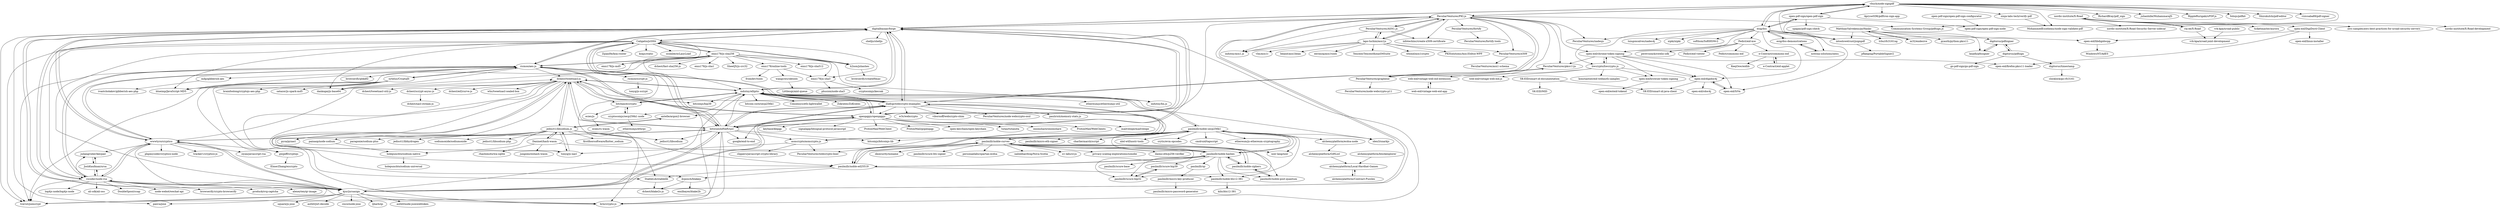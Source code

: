 digraph G {
"vbuch/node-signpdf" -> "vizicsaba89/pdf-signer"
"vbuch/node-signpdf" -> "Communication-Systems-Group/pdfsign.js"
"vbuch/node-signpdf" -> "ApryseSDK/pdftron-sign-app" ["e"=1]
"vbuch/node-signpdf" -> "ninja-labs-tech/verify-pdf"
"vbuch/node-signpdf" -> "PeculiarVentures/PKI.js"
"vbuch/node-signpdf" -> "open-pdf-sign/open-pdf-sign"
"vbuch/node-signpdf" -> "RichardBray/pdf_sign"
"vbuch/node-signpdf" -> "esig/dss"
"vbuch/node-signpdf" -> "intoolswetrust/jsignpdf"
"vbuch/node-signpdf" -> "julianhille/MuhammaraJS" ["e"=1]
"vbuch/node-signpdf" -> "RippleRurigaki/sPDF.js"
"vbuch/node-signpdf" -> "foliojs/pdfkit" ["e"=1]
"vbuch/node-signpdf" -> "digitalbazaar/forge"
"vbuch/node-signpdf" -> "ShizukuIchi/pdf-editor" ["e"=1]
"vbuch/node-signpdf" -> "MohammedEssehemy/node-sign-validate-pdf"
"emn178/js-sha256" -> "emn178/js-sha512"
"emn178/js-sha256" -> "emn178/js-md5" ["e"=1]
"emn178/js-sha256" -> "dchest/fast-sha256-js"
"emn178/js-sha256" -> "Caligatio/jsSHA"
"emn178/js-sha256" -> "emn178/js-sha1"
"emn178/js-sha256" -> "emn178/js-sha3"
"emn178/js-sha256" -> "ricmoo/aes-js"
"emn178/js-sha256" -> "h2non/jshashes"
"emn178/js-sha256" -> "indutny/bn.js" ["e"=1]
"emn178/js-sha256" -> "SheetJS/js-crc32" ["e"=1]
"emn178/js-sha256" -> "dankogai/js-base64" ["e"=1]
"emn178/js-sha256" -> "blueimp/JavaScript-MD5" ["e"=1]
"emn178/js-sha256" -> "indutny/elliptic"
"emn178/js-sha256" -> "emn178/online-tools"
"paulmillr/noble-secp256k1" -> "ethereum/js-ethereum-cryptography" ["e"=1]
"paulmillr/noble-secp256k1" -> "paulmillr/noble-curves"
"paulmillr/noble-secp256k1" -> "paulmillr/noble-hashes"
"paulmillr/noble-secp256k1" -> "paulmillr/noble-ed25519"
"paulmillr/noble-secp256k1" -> "paulmillr/noble-bls12-381"
"paulmillr/noble-secp256k1" -> "paulmillr/micro-eth-signer" ["e"=1]
"paulmillr/noble-secp256k1" -> "charliermarsh/script"
"paulmillr/noble-secp256k1" -> "alchemyplatform/ecdsa-node"
"paulmillr/noble-secp256k1" -> "paulmillr/scure-bip32"
"paulmillr/noble-secp256k1" -> "nbd-wtf/nostr-tools" ["e"=1]
"paulmillr/noble-secp256k1" -> "crytic/evm-opcodes" ["e"=1]
"paulmillr/noble-secp256k1" -> "indutny/elliptic"
"paulmillr/noble-secp256k1" -> "cmdruid/tapscript" ["e"=1]
"paulmillr/noble-secp256k1" -> "iden3/snarkjs" ["e"=1]
"paulmillr/noble-secp256k1" -> "noir-lang/noir" ["e"=1]
"indutny/elliptic" -> "bitchan/eccrypto"
"indutny/elliptic" -> "indutny/bn.js" ["e"=1]
"indutny/elliptic" -> "cryptocoinjs/secp256k1-node"
"indutny/elliptic" -> "dchest/tweetnacl-js"
"indutny/elliptic" -> "bitcoinjs/bip39" ["e"=1]
"indutny/elliptic" -> "paulmillr/noble-secp256k1"
"indutny/elliptic" -> "ethereumjs/ethereumjs-util" ["e"=1]
"indutny/elliptic" -> "diafygi/webcrypto-examples"
"indutny/elliptic" -> "openpgpjs/openpgpjs"
"indutny/elliptic" -> "bitcoin-core/secp256k1" ["e"=1]
"indutny/elliptic" -> "bitcoinjs/bitcoinjs-lib" ["e"=1]
"indutny/elliptic" -> "Consensys/eth-lightwallet" ["e"=1]
"indutny/elliptic" -> "digitalbazaar/forge"
"indutny/elliptic" -> "Zokrates/ZoKrates" ["e"=1]
"indutny/elliptic" -> "iden3/snarkjs" ["e"=1]
"dchest/tweetnacl-js" -> "tonyg/js-nacl"
"dchest/tweetnacl-js" -> "jedisct1/libsodium.js"
"dchest/tweetnacl-js" -> "dchest/tweetnacl-util-js"
"dchest/tweetnacl-js" -> "indutny/elliptic"
"dchest/tweetnacl-js" -> "dchest/scrypt-async-js"
"dchest/tweetnacl-js" -> "StableLib/stablelib"
"dchest/tweetnacl-js" -> "dcposch/blakejs"
"dchest/tweetnacl-js" -> "dchest/ed2curve-js"
"dchest/tweetnacl-js" -> "paulmillr/noble-ed25519"
"dchest/tweetnacl-js" -> "bitcoinjs/bip39" ["e"=1]
"dchest/tweetnacl-js" -> "openpgpjs/openpgpjs"
"dchest/tweetnacl-js" -> "bitwiseshiftleft/sjcl"
"dchest/tweetnacl-js" -> "pyca/pynacl" ["e"=1]
"dchest/tweetnacl-js" -> "bitchan/eccrypto"
"dchest/tweetnacl-js" -> "whs/tweetnacl-sealed-box"
"m32/endesive" -> "MatthiasValvekens/pyHanko"
"PeculiarVentures/PKI.js" -> "PeculiarVentures/ASN1.js"
"PeculiarVentures/PKI.js" -> "digitalbazaar/forge"
"PeculiarVentures/PKI.js" -> "PeculiarVentures/graphene"
"PeculiarVentures/PKI.js" -> "diafygi/webcrypto-examples"
"PeculiarVentures/PKI.js" -> "PeculiarVentures/fortify"
"PeculiarVentures/PKI.js" -> "kjur/jsrsasign"
"PeculiarVentures/PKI.js" -> "PeculiarVentures/xadesjs" ["e"=1]
"PeculiarVentures/PKI.js" -> "infotechinc/create-x509-certificate"
"PeculiarVentures/PKI.js" -> "lapo-luchini/asn1js"
"PeculiarVentures/PKI.js" -> "vbuch/node-signpdf"
"PeculiarVentures/PKI.js" -> "open-eid/chrome-token-signing"
"PeculiarVentures/PKI.js" -> "indutny/asn1.js"
"PeculiarVentures/PKI.js" -> "PeculiarVentures/x509"
"PeculiarVentures/PKI.js" -> "PeculiarVentures/pkcs11js"
"PeculiarVentures/PKI.js" -> "Communication-Systems-Group/pdfsign.js"
"sytelus/CryptoJS" -> "brix/crypto-js" ["e"=1]
"sytelus/CryptoJS" -> "gwjjeff/cryptojs"
"sytelus/CryptoJS" -> "ricmoo/aes-js"
"sytelus/CryptoJS" -> "brainfoolong/cryptojs-aes-php"
"sytelus/CryptoJS" -> "travist/jsencrypt" ["e"=1]
"sytelus/CryptoJS" -> "satazor/js-spark-md5" ["e"=1]
"sytelus/CryptoJS" -> "blueimp/JavaScript-MD5" ["e"=1]
"sytelus/CryptoJS" -> "dankogai/js-base64" ["e"=1]
"asmcrypto/asmcrypto.js" -> "PeculiarVentures/webcrypto-liner"
"asmcrypto/asmcrypto.js" -> "diafygi/webcrypto-examples"
"asmcrypto/asmcrypto.js" -> "tonyg/js-nacl"
"asmcrypto/asmcrypto.js" -> "clipperz/javascript-crypto-library" ["e"=1]
"open-eid/DigiDoc4-Client" -> "open-eid/linux-installer"
"open-eid/DigiDoc4-Client" -> "open-eid/libdigidocpp"
"open-eid/DigiDoc4-Client" -> "open-eid/firefox-pkcs11-loader"
"PeculiarVentures/ASN1.js" -> "PeculiarVentures/PKI.js"
"PeculiarVentures/ASN1.js" -> "infotechinc/create-x509-certificate"
"PeculiarVentures/ASN1.js" -> "indutny/asn1.js"
"PeculiarVentures/ASN1.js" -> "lapo-luchini/asn1js"
"rzcoder/node-rsa" -> "JoshKaufman/ursa"
"rzcoder/node-rsa" -> "travist/jsencrypt" ["e"=1]
"rzcoder/node-rsa" -> "wwwtyro/cryptico"
"rzcoder/node-rsa" -> "ricmoo/aes-js"
"rzcoder/node-rsa" -> "digitalbazaar/forge"
"rzcoder/node-rsa" -> "kjur/jsrsasign"
"rzcoder/node-rsa" -> "produck/svg-captcha" ["e"=1]
"rzcoder/node-rsa" -> "alexeyten/qr-image" ["e"=1]
"rzcoder/node-rsa" -> "log4js-node/log4js-node" ["e"=1]
"rzcoder/node-rsa" -> "brix/crypto-js" ["e"=1]
"rzcoder/node-rsa" -> "juliangruber/keypair"
"rzcoder/node-rsa" -> "ali-sdk/ali-oss" ["e"=1]
"rzcoder/node-rsa" -> "DoubleSpout/ccap" ["e"=1]
"rzcoder/node-rsa" -> "node-webot/wechat-api" ["e"=1]
"rzcoder/node-rsa" -> "browserify/crypto-browserify" ["e"=1]
"paulmillr/noble-ed25519" -> "paulmillr/noble-secp256k1"
"paulmillr/noble-ed25519" -> "paulmillr/noble-hashes"
"paulmillr/noble-ed25519" -> "paulmillr/noble-curves"
"paulmillr/noble-ed25519" -> "paulmillr/noble-bls12-381"
"paulmillr/noble-ed25519" -> "StableLib/stablelib"
"paulmillr/noble-ed25519" -> "dcposch/blakejs"
"paixaop/node-sodium" -> "holepunchto/sodium-native"
"juliangruber/keypair" -> "JoshKaufman/ursa"
"nordic-institute/X-Road" -> "ria-ee/X-Road"
"nordic-institute/X-Road" -> "aws-samples/aws-best-practices-for-xroad-security-servers"
"nordic-institute/X-Road" -> "nordic-institute/X-Road-development"
"nordic-institute/X-Road" -> "nordic-institute/X-Road-Security-Server-sidecar"
"nordic-institute/X-Road" -> "open-eid/DigiDoc4-Client"
"nordic-institute/X-Road" -> "ticketmaster/aurora" ["e"=1]
"ecies/js" -> "ecies/rs-wasm"
"dchest/scrypt-async-js" -> "dchest/nacl-stream-js"
"openpgpjs/openpgpjs" -> "ProtonMail/WebClients" ["e"=1]
"openpgpjs/openpgpjs" -> "mailvelope/mailvelope" ["e"=1]
"openpgpjs/openpgpjs" -> "bitwiseshiftleft/sjcl"
"openpgpjs/openpgpjs" -> "google/end-to-end" ["e"=1]
"openpgpjs/openpgpjs" -> "keybase/kbpgp" ["e"=1]
"openpgpjs/openpgpjs" -> "digitalbazaar/forge"
"openpgpjs/openpgpjs" -> "signalapp/libsignal-protocol-javascript" ["e"=1]
"openpgpjs/openpgpjs" -> "indutny/elliptic"
"openpgpjs/openpgpjs" -> "ProtonMail/WebClient" ["e"=1]
"openpgpjs/openpgpjs" -> "ProtonMail/gopenpgp" ["e"=1]
"openpgpjs/openpgpjs" -> "dchest/tweetnacl-js"
"openpgpjs/openpgpjs" -> "open-keychain/open-keychain" ["e"=1]
"openpgpjs/openpgpjs" -> "PeculiarVentures/PKI.js"
"openpgpjs/openpgpjs" -> "tutao/tutanota" ["e"=1]
"openpgpjs/openpgpjs" -> "onionshare/onionshare" ["e"=1]
"Daninet/hash-wasm" -> "paulmillr/noble-hashes"
"Daninet/hash-wasm" -> "jedisct1/libsodium.js"
"Daninet/hash-wasm" -> "jungomi/xxhash-wasm"
"Daninet/hash-wasm" -> "rhashimoto/wa-sqlite" ["e"=1]
"MatthiasValvekens/pyHanko" -> "m32/endesive"
"MatthiasValvekens/pyHanko" -> "pyauth/python-pkcs11" ["e"=1]
"MatthiasValvekens/pyHanko" -> "intoolswetrust/jsignpdf"
"MatthiasValvekens/pyHanko" -> "digitorus/pdfsigner"
"MatthiasValvekens/pyHanko" -> "knadh/pfxsigner"
"MatthiasValvekens/pyHanko" -> "trbs/rfc3161ng"
"Fedict/eid-mw" -> "e-Contract/commons-eid"
"Fedict/eid-mw" -> "Fedict/eid-viewer"
"Fedict/eid-mw" -> "Fedict/commons-eid"
"Fedict/eid-mw" -> "perevoznyk/swelio-sdk"
"Fedict/eid-mw" -> "open-eid/chrome-token-signing"
"emn178/online-tools" -> "emn178/js-sha3"
"emn178/online-tools" -> "fromdev/tools"
"emn178/online-tools" -> "wangyiwy/oktools"
"open-eid/chrome-token-signing" -> "hwcrypto/hwcrypto.js"
"open-eid/chrome-token-signing" -> "open-eid/browser-token-signing"
"open-eid/chrome-token-signing" -> "open-eid/digidoc4j"
"open-eid/chrome-token-signing" -> "open-eid/SiVa"
"open-eid/chrome-token-signing" -> "PeculiarVentures/pkcs11js"
"open-eid/chrome-token-signing" -> "open-eid/firefox-pkcs11-loader"
"open-eid/digidoc4j" -> "open-eid/SiVa"
"open-eid/digidoc4j" -> "open-eid/cdoc4j"
"open-eid/digidoc4j" -> "SK-EID/smart-id-java-client"
"paulmillr/noble-bls12-381" -> "kilic/bls12-381" ["e"=1]
"jedisct1/libsodium.js" -> "tonyg/js-nacl"
"jedisct1/libsodium.js" -> "dchest/tweetnacl-js"
"jedisct1/libsodium.js" -> "antelle/argon2-browser"
"jedisct1/libsodium.js" -> "firstfloorsoftware/flutter_sodium"
"jedisct1/libsodium.js" -> "paixaop/node-sodium"
"jedisct1/libsodium.js" -> "jedisct1/libsodium" ["e"=1]
"jedisct1/libsodium.js" -> "paragonie/sodium-plus"
"jedisct1/libsodium.js" -> "StableLib/stablelib"
"jedisct1/libsodium.js" -> "holepunchto/sodium-native"
"jedisct1/libsodium.js" -> "jedisct1/libhydrogen" ["e"=1]
"jedisct1/libsodium.js" -> "pyca/pynacl" ["e"=1]
"jedisct1/libsodium.js" -> "sodiumoxide/sodiumoxide" ["e"=1]
"jedisct1/libsodium.js" -> "paulmillr/noble-ed25519"
"jedisct1/libsodium.js" -> "jedisct1/libsodium-php" ["e"=1]
"jedisct1/libsodium.js" -> "Daninet/hash-wasm"
"bitchan/eccrypto" -> "cryptocoinjs/secp256k1-node"
"bitchan/eccrypto" -> "indutny/elliptic"
"bitchan/eccrypto" -> "ecies/js"
"PeculiarVentures/x509" -> "PeculiarVentures/asn1-schema"
"open-eid/libdigidocpp" -> "WindowsNT/AdES"
"hwcrypto/hwcrypto.js" -> "open-eid/chrome-token-signing"
"hwcrypto/hwcrypto.js" -> "web-eid/vintage-web-eid-extension"
"hwcrypto/hwcrypto.js" -> "open-eid/digidoc4j"
"hwcrypto/hwcrypto.js" -> "web-eid/vintage-web-eid.js"
"hwcrypto/hwcrypto.js" -> "open-eid/browser-token-signing"
"hwcrypto/hwcrypto.js" -> "konstantint/eid-webauth-samples"
"wangyiwy/oktools" -> "Littlesqx/aint-queue" ["e"=1]
"cryptocoinjs/secp256k1-node" -> "bitchan/eccrypto"
"cryptocoinjs/secp256k1-node" -> "ethereumjs/ethrpc" ["e"=1]
"open-eid/browser-token-signing" -> "open-eid/esteid-tokend"
"knadh/pfxsigner" -> "digitorus/pdfsigner"
"ninja-labs-tech/verify-pdf" -> "MohammedEssehemy/node-sign-validate-pdf"
"open-pdf-sign/open-pdf-sign" -> "vbuch/node-signpdf"
"open-pdf-sign/open-pdf-sign" -> "intoolswetrust/jsignpdf"
"open-pdf-sign/open-pdf-sign" -> "open-pdf-sign/open-pdf-sign-node"
"open-pdf-sign/open-pdf-sign" -> "esig/dss"
"open-pdf-sign/open-pdf-sign" -> "spapas/pdf-sign-check"
"ricmoo/aes-js" -> "wwwtyro/cryptico"
"ricmoo/aes-js" -> "travist/jsencrypt" ["e"=1]
"ricmoo/aes-js" -> "rzcoder/node-rsa"
"ricmoo/aes-js" -> "brix/crypto-js" ["e"=1]
"ricmoo/aes-js" -> "ricmoo/scrypt-js"
"ricmoo/aes-js" -> "digitalbazaar/forge"
"ricmoo/aes-js" -> "bitwiseshiftleft/sjcl"
"ricmoo/aes-js" -> "sytelus/CryptoJS"
"ricmoo/aes-js" -> "blueimp/JavaScript-MD5" ["e"=1]
"ricmoo/aes-js" -> "dankogai/js-base64" ["e"=1]
"ricmoo/aes-js" -> "mdp/gibberish-aes"
"ricmoo/aes-js" -> "emn178/js-sha256"
"ricmoo/aes-js" -> "diafygi/webcrypto-examples"
"ricmoo/aes-js" -> "dchest/tweetnacl-js"
"ricmoo/aes-js" -> "browserify/pbkdf2"
"gwjjeff/cryptojs" -> "ElmerZhang/ezcrypto"
"diafygi/webcrypto-examples" -> "PeculiarVentures/PKI.js"
"diafygi/webcrypto-examples" -> "PeculiarVentures/webcrypto-liner"
"diafygi/webcrypto-examples" -> "digitalbazaar/forge"
"diafygi/webcrypto-examples" -> "indutny/elliptic"
"diafygi/webcrypto-examples" -> "w3c/webcrypto"
"diafygi/webcrypto-examples" -> "asmcrypto/asmcrypto.js"
"diafygi/webcrypto-examples" -> "vibornoff/webcrypto-shim"
"diafygi/webcrypto-examples" -> "bitwiseshiftleft/sjcl"
"diafygi/webcrypto-examples" -> "kjur/jsrsasign"
"diafygi/webcrypto-examples" -> "openpgpjs/openpgpjs"
"diafygi/webcrypto-examples" -> "PeculiarVentures/node-webcrypto-ossl"
"diafygi/webcrypto-examples" -> "antelle/argon2-browser"
"diafygi/webcrypto-examples" -> "ricmoo/aes-js"
"diafygi/webcrypto-examples" -> "paulirish/memory-stats.js" ["e"=1]
"diafygi/webcrypto-examples" -> "dchest/tweetnacl-js"
"esig/dss" -> "esig/dss-demonstrations"
"esig/dss" -> "nowina-solutions/nexu"
"esig/dss" -> "open-eid/digidoc4j"
"esig/dss" -> "luisgoncalves/xades4j"
"esig/dss" -> "open-eid/chrome-token-signing"
"esig/dss" -> "PeculiarVentures/xadesjs" ["e"=1]
"esig/dss" -> "vbuch/node-signpdf"
"esig/dss" -> "hwcrypto/hwcrypto.js"
"esig/dss" -> "xipki/xipki" ["e"=1]
"esig/dss" -> "intoolswetrust/jsignpdf"
"esig/dss" -> "open-eid/SiVa"
"esig/dss" -> "open-pdf-sign/open-pdf-sign"
"esig/dss" -> "softhsm/SoftHSMv2" ["e"=1]
"esig/dss" -> "open-eid/libdigidocpp"
"esig/dss" -> "Fedict/eid-mw"
"emn178/js-sha3" -> "phusion/node-sha3"
"emn178/js-sha3" -> "cryptocoinjs/keccak"
"h2non/jshashes" -> "browserify/createHmac"
"h2non/jshashes" -> "Caligatio/jsSHA"
"alchemyplatform/Contract-Puzzles" -> "alchemyplatform/Local-Hardhat-Games"
"JoshKaufman/ursa" -> "rzcoder/node-rsa"
"JoshKaufman/ursa" -> "juliangruber/keypair"
"e-Contract/commons-eid" -> "KeejOow/eidlib"
"e-Contract/commons-eid" -> "e-Contract/eid-applet"
"e-Contract/eid-applet" -> "e-Contract/commons-eid"
"kjur/jsrsasign" -> "digitalbazaar/forge"
"kjur/jsrsasign" -> "travist/jsencrypt" ["e"=1]
"kjur/jsrsasign" -> "PeculiarVentures/PKI.js"
"kjur/jsrsasign" -> "brix/crypto-js" ["e"=1]
"kjur/jsrsasign" -> "rzcoder/node-rsa"
"kjur/jsrsasign" -> "wwwtyro/cryptico"
"kjur/jsrsasign" -> "panva/jose" ["e"=1]
"kjur/jsrsasign" -> "bitwiseshiftleft/sjcl"
"kjur/jsrsasign" -> "auth0/node-jsonwebtoken" ["e"=1]
"kjur/jsrsasign" -> "indutny/elliptic"
"kjur/jsrsasign" -> "diafygi/webcrypto-examples"
"kjur/jsrsasign" -> "square/js-jose" ["e"=1]
"kjur/jsrsasign" -> "auth0/jwt-decode" ["e"=1]
"kjur/jsrsasign" -> "cisco/node-jose" ["e"=1]
"kjur/jsrsasign" -> "ljharb/qs" ["e"=1]
"dcposch/blakejs" -> "dchest/blake2s-js"
"dcposch/blakejs" -> "emilbayes/blake2b"
"nowina-solutions/nexu" -> "esig/dss-demonstrations"
"paulmillr/noble-hashes" -> "paulmillr/noble-curves"
"paulmillr/noble-hashes" -> "paulmillr/noble-ciphers"
"paulmillr/noble-hashes" -> "paulmillr/noble-secp256k1"
"paulmillr/noble-hashes" -> "paulmillr/scure-base"
"paulmillr/noble-hashes" -> "paulmillr/noble-post-quantum"
"paulmillr/noble-hashes" -> "paulmillr/noble-ed25519"
"paulmillr/noble-hashes" -> "paulmillr/scure-bip32"
"paulmillr/noble-hashes" -> "paulmillr/qr"
"paulmillr/noble-hashes" -> "paulmillr/scure-bip39"
"paulmillr/noble-hashes" -> "paulmillr/noble-bls12-381"
"intoolswetrust/jsignpdf" -> "pflaeging/PortableSigner2"
"mdp/gibberish-aes" -> "ivantcholakov/gibberish-aes-php"
"paulmillr/scure-bip39" -> "paulmillr/scure-bip32"
"PeculiarVentures/graphene" -> "PeculiarVentures/pkcs11js"
"PeculiarVentures/graphene" -> "PeculiarVentures/node-webcrypto-p11"
"vrk-kpa/xroad-public" -> "vrk-kpa/xroad-joint-development"
"paulmillr/scure-bip32" -> "paulmillr/scure-bip39"
"paulmillr/noble-curves" -> "paulmillr/noble-hashes"
"paulmillr/noble-curves" -> "paulmillr/noble-ciphers"
"paulmillr/noble-curves" -> "paulmillr/noble-secp256k1"
"paulmillr/noble-curves" -> "paulmillr/noble-ed25519"
"paulmillr/noble-curves" -> "paulmillr/noble-post-quantum"
"paulmillr/noble-curves" -> "zksecurity/noname" ["e"=1]
"paulmillr/noble-curves" -> "paulmillr/scure-btc-signer" ["e"=1]
"paulmillr/noble-curves" -> "personaelabs/spartan-ecdsa" ["e"=1]
"paulmillr/noble-curves" -> "nalinbhardwaj/Nova-Scotia" ["e"=1]
"paulmillr/noble-curves" -> "paulmillr/scure-bip32"
"paulmillr/noble-curves" -> "o1-labs/o1js" ["e"=1]
"paulmillr/noble-curves" -> "privacy-scaling-explorations/sonobe" ["e"=1]
"paulmillr/noble-curves" -> "daimo-eth/p256-verifier" ["e"=1]
"paulmillr/noble-curves" -> "noir-lang/noir" ["e"=1]
"wwwtyro/cryptico" -> "travist/jsencrypt" ["e"=1]
"wwwtyro/cryptico" -> "ziyan/javascript-rsa"
"wwwtyro/cryptico" -> "ricmoo/aes-js"
"wwwtyro/cryptico" -> "rzcoder/node-rsa"
"wwwtyro/cryptico" -> "juliangruber/keypair"
"wwwtyro/cryptico" -> "kjur/jsrsasign"
"wwwtyro/cryptico" -> "digitalbazaar/forge"
"wwwtyro/cryptico" -> "gwjjeff/cryptojs"
"wwwtyro/cryptico" -> "bitwiseshiftleft/sjcl"
"wwwtyro/cryptico" -> "dchest/tweetnacl-js"
"wwwtyro/cryptico" -> "phpmycoder/cryptico-node"
"wwwtyro/cryptico" -> "tracker1/cryptico-js"
"paulmillr/micro-key-producer" -> "paulmillr/micro-password-generator"
"Caligatio/jsSHA" -> "digitalbazaar/forge"
"Caligatio/jsSHA" -> "bitwiseshiftleft/sjcl"
"Caligatio/jsSHA" -> "blueimp/JavaScript-MD5" ["e"=1]
"Caligatio/jsSHA" -> "h2non/jshashes"
"Caligatio/jsSHA" -> "dankogai/js-base64" ["e"=1]
"Caligatio/jsSHA" -> "emn178/js-sha3"
"Caligatio/jsSHA" -> "emn178/js-sha256"
"Caligatio/jsSHA" -> "ZijianHe/koa-router" ["e"=1]
"Caligatio/jsSHA" -> "brix/crypto-js" ["e"=1]
"Caligatio/jsSHA" -> "koajs/static" ["e"=1]
"Caligatio/jsSHA" -> "rzcoder/node-rsa"
"Caligatio/jsSHA" -> "travist/jsencrypt" ["e"=1]
"Caligatio/jsSHA" -> "ocombe/ocLazyLoad" ["e"=1]
"Caligatio/jsSHA" -> "kjur/jsrsasign"
"Caligatio/jsSHA" -> "emn178/js-md5" ["e"=1]
"ricmoo/scrypt-js" -> "tonyg/js-scrypt"
"open-eid/SiVa" -> "open-eid/digidoc4j"
"alchemyplatform/ecdsa-node" -> "alchemyplatform/GiftList"
"alchemyplatform/GiftList" -> "alchemyplatform/Local-Hardhat-Games"
"alchemyplatform/blockexplorer" -> "alchemyplatform/Local-Hardhat-Games"
"alchemyplatform/Local-Hardhat-Games" -> "alchemyplatform/Contract-Puzzles"
"digitorus/pdfsigner" -> "digitorus/pdfsign"
"digitorus/pdfsigner" -> "knadh/pfxsigner"
"digitorus/pdfsign" -> "digitorus/pdfsigner"
"digitorus/pdfsign" -> "go-pdf-sign/go-pdf-sign"
"digitorus/pdfsign" -> "digitorus/timestamp"
"open-pdf-sign/open-pdf-sign-configurator" -> "open-pdf-sign/open-pdf-sign-node"
"bitwiseshiftleft/sjcl" -> "digitalbazaar/forge"
"bitwiseshiftleft/sjcl" -> "brix/crypto-js" ["e"=1]
"bitwiseshiftleft/sjcl" -> "openpgpjs/openpgpjs"
"bitwiseshiftleft/sjcl" -> "travist/jsencrypt" ["e"=1]
"bitwiseshiftleft/sjcl" -> "Caligatio/jsSHA"
"bitwiseshiftleft/sjcl" -> "dchest/tweetnacl-js"
"bitwiseshiftleft/sjcl" -> "kjur/jsrsasign"
"bitwiseshiftleft/sjcl" -> "diafygi/webcrypto-examples"
"bitwiseshiftleft/sjcl" -> "google/end-to-end" ["e"=1]
"bitwiseshiftleft/sjcl" -> "jedisct1/libsodium" ["e"=1]
"bitwiseshiftleft/sjcl" -> "ricmoo/aes-js"
"bitwiseshiftleft/sjcl" -> "indutny/elliptic"
"bitwiseshiftleft/sjcl" -> "asmcrypto/asmcrypto.js"
"bitwiseshiftleft/sjcl" -> "bitcoinjs/bitcoinjs-lib" ["e"=1]
"bitwiseshiftleft/sjcl" -> "wwwtyro/cryptico"
"paulmillr/noble-ciphers" -> "paulmillr/noble-hashes"
"paulmillr/noble-ciphers" -> "paulmillr/noble-post-quantum"
"paulmillr/noble-ciphers" -> "paulmillr/noble-curves"
"antelle/argon2-browser" -> "jedisct1/libsodium.js"
"paulmillr/qr" -> "paulmillr/micro-key-producer"
"PeculiarVentures/pkcs11js" -> "PeculiarVentures/graphene"
"digitalbazaar/forge" -> "bitwiseshiftleft/sjcl"
"digitalbazaar/forge" -> "PeculiarVentures/PKI.js"
"digitalbazaar/forge" -> "kjur/jsrsasign"
"digitalbazaar/forge" -> "travist/jsencrypt" ["e"=1]
"digitalbazaar/forge" -> "brix/crypto-js" ["e"=1]
"digitalbazaar/forge" -> "openpgpjs/openpgpjs"
"digitalbazaar/forge" -> "rzcoder/node-rsa"
"digitalbazaar/forge" -> "diafygi/webcrypto-examples"
"digitalbazaar/forge" -> "Caligatio/jsSHA"
"digitalbazaar/forge" -> "wwwtyro/cryptico"
"digitalbazaar/forge" -> "indutny/elliptic"
"digitalbazaar/forge" -> "shelljs/shelljs" ["e"=1]
"digitalbazaar/forge" -> "ricmoo/aes-js"
"digitalbazaar/forge" -> "vbuch/node-signpdf"
"digitalbazaar/forge" -> "panva/jose" ["e"=1]
"paulmillr/noble-post-quantum" -> "paulmillr/noble-ciphers"
"holepunchto/sodium-native" -> "holepunchto/sodium-universal"
"lapo-luchini/asn1js" -> "PeculiarVentures/ASN1.js"
"lapo-luchini/asn1js" -> "PKISolutions/Asn1Editor.WPF" ["e"=1]
"lapo-luchini/asn1js" -> "indutny/asn1.js"
"lapo-luchini/asn1js" -> "PeculiarVentures/PKI.js"
"lapo-luchini/asn1js" -> "vlm/asn1c" ["e"=1]
"lapo-luchini/asn1js" -> "beanit/asn1bean" ["e"=1]
"lapo-luchini/asn1js" -> "eerimoq/asn1tools" ["e"=1]
"lapo-luchini/asn1js" -> "Tencent/TencentKonaSMSuite" ["e"=1]
"lapo-luchini/asn1js" -> "wbond/asn1crypto" ["e"=1]
"lapo-luchini/asn1js" -> "PeculiarVentures/x509"
"ria-ee/X-Road" -> "nordic-institute/X-Road"
"ria-ee/X-Road" -> "vrk-kpa/xroad-joint-development"
"digitorus/timestamp" -> "clocklock/go-rfc3161"
"StableLib/stablelib" -> "dchest/blake2s-js"
"web-eid/vintage-web-eid-extension" -> "web-eid/vintage-web-eid-app"
"esig/dss-demonstrations" -> "nowina-solutions/nexu"
"esig/dss-demonstrations" -> "esig/dss"
"web-eid/vintage-web-eid-app" -> "web-eid/vintage-web-eid-extension"
"tonyg/js-nacl" -> "dchest/tweetnacl-js"
"tonyg/js-nacl" -> "jedisct1/libsodium.js"
"PeculiarVentures/fortify" -> "PeculiarVentures/fortify-tools"
"SK-EID/smart-id-documentation" -> "SK-EID/MID"
"SK-EID/smart-id-documentation" -> "SK-EID/smart-id-java-client"
"vbuch/node-signpdf" ["l"="-6.082,-35.793"]
"vizicsaba89/pdf-signer" ["l"="-6.049,-35.784"]
"Communication-Systems-Group/pdfsign.js" ["l"="-6.093,-35.766"]
"ApryseSDK/pdftron-sign-app" ["l"="-3.445,-32.451"]
"ninja-labs-tech/verify-pdf" ["l"="-6.06,-35.812"]
"PeculiarVentures/PKI.js" ["l"="-6.15,-35.752"]
"open-pdf-sign/open-pdf-sign" ["l"="-6.036,-35.836"]
"RichardBray/pdf_sign" ["l"="-6.08,-35.825"]
"esig/dss" ["l"="-5.994,-35.813"]
"intoolswetrust/jsignpdf" ["l"="-6.012,-35.868"]
"julianhille/MuhammaraJS" ["l"="-18.91,-25.962"]
"RippleRurigaki/sPDF.js" ["l"="-6.096,-35.818"]
"foliojs/pdfkit" ["l"="-3.343,-33.624"]
"digitalbazaar/forge" ["l"="-6.205,-35.719"]
"ShizukuIchi/pdf-editor" ["l"="-3.261,-33.527"]
"MohammedEssehemy/node-sign-validate-pdf" ["l"="-6.056,-35.799"]
"emn178/js-sha256" ["l"="-6.171,-35.622"]
"emn178/js-sha512" ["l"="-6.138,-35.579"]
"emn178/js-md5" ["l"="-3.895,-33.433"]
"dchest/fast-sha256-js" ["l"="-6.123,-35.62"]
"Caligatio/jsSHA" ["l"="-6.175,-35.652"]
"emn178/js-sha1" ["l"="-6.167,-35.553"]
"emn178/js-sha3" ["l"="-6.103,-35.599"]
"ricmoo/aes-js" ["l"="-6.24,-35.723"]
"h2non/jshashes" ["l"="-6.175,-35.594"]
"indutny/bn.js" ["l"="-22.62,12.069"]
"SheetJS/js-crc32" ["l"="-3.149,-29.234"]
"dankogai/js-base64" ["l"="-3.717,-33.39"]
"blueimp/JavaScript-MD5" ["l"="-3.878,-33.41"]
"indutny/elliptic" ["l"="-6.303,-35.666"]
"emn178/online-tools" ["l"="-6.099,-35.552"]
"paulmillr/noble-secp256k1" ["l"="-6.43,-35.613"]
"ethereum/js-ethereum-cryptography" ["l"="-20.724,10.656"]
"paulmillr/noble-curves" ["l"="-6.474,-35.605"]
"paulmillr/noble-hashes" ["l"="-6.497,-35.617"]
"paulmillr/noble-ed25519" ["l"="-6.449,-35.644"]
"paulmillr/noble-bls12-381" ["l"="-6.469,-35.628"]
"paulmillr/micro-eth-signer" ["l"="-21.114,11.987"]
"charliermarsh/script" ["l"="-6.423,-35.576"]
"alchemyplatform/ecdsa-node" ["l"="-6.449,-35.552"]
"paulmillr/scure-bip32" ["l"="-6.477,-35.584"]
"nbd-wtf/nostr-tools" ["l"="-18.283,9.485"]
"crytic/evm-opcodes" ["l"="-20.662,10.692"]
"cmdruid/tapscript" ["l"="-21.042,11.914"]
"iden3/snarkjs" ["l"="-18.894,12.885"]
"noir-lang/noir" ["l"="-18.796,12.857"]
"bitchan/eccrypto" ["l"="-6.334,-35.634"]
"cryptocoinjs/secp256k1-node" ["l"="-6.321,-35.614"]
"dchest/tweetnacl-js" ["l"="-6.352,-35.689"]
"bitcoinjs/bip39" ["l"="-22.691,12.097"]
"ethereumjs/ethereumjs-util" ["l"="-22.603,12.012"]
"diafygi/webcrypto-examples" ["l"="-6.273,-35.736"]
"openpgpjs/openpgpjs" ["l"="-6.303,-35.712"]
"bitcoin-core/secp256k1" ["l"="-18.575,10.695"]
"bitcoinjs/bitcoinjs-lib" ["l"="-18.51,10.461"]
"Consensys/eth-lightwallet" ["l"="-22.569,9.072"]
"Zokrates/ZoKrates" ["l"="-18.942,12.939"]
"tonyg/js-nacl" ["l"="-6.392,-35.719"]
"jedisct1/libsodium.js" ["l"="-6.446,-35.718"]
"dchest/tweetnacl-util-js" ["l"="-6.365,-35.655"]
"dchest/scrypt-async-js" ["l"="-6.396,-35.688"]
"StableLib/stablelib" ["l"="-6.429,-35.684"]
"dcposch/blakejs" ["l"="-6.426,-35.665"]
"dchest/ed2curve-js" ["l"="-6.381,-35.667"]
"bitwiseshiftleft/sjcl" ["l"="-6.264,-35.693"]
"pyca/pynacl" ["l"="-1.318,3.414"]
"whs/tweetnacl-sealed-box" ["l"="-6.375,-35.704"]
"m32/endesive" ["l"="-5.941,-35.973"]
"MatthiasValvekens/pyHanko" ["l"="-5.968,-35.955"]
"PeculiarVentures/ASN1.js" ["l"="-6.121,-35.762"]
"PeculiarVentures/graphene" ["l"="-6.08,-35.733"]
"PeculiarVentures/fortify" ["l"="-6.162,-35.808"]
"kjur/jsrsasign" ["l"="-6.199,-35.692"]
"PeculiarVentures/xadesjs" ["l"="0.07,-33.56"]
"infotechinc/create-x509-certificate" ["l"="-6.117,-35.744"]
"lapo-luchini/asn1js" ["l"="-6.126,-35.784"]
"open-eid/chrome-token-signing" ["l"="-5.995,-35.775"]
"indutny/asn1.js" ["l"="-6.151,-35.781"]
"PeculiarVentures/x509" ["l"="-6.134,-35.805"]
"PeculiarVentures/pkcs11js" ["l"="-6.063,-35.751"]
"sytelus/CryptoJS" ["l"="-6.222,-35.795"]
"brix/crypto-js" ["l"="-3.781,-33.473"]
"gwjjeff/cryptojs" ["l"="-6.211,-35.761"]
"brainfoolong/cryptojs-aes-php" ["l"="-6.219,-35.858"]
"travist/jsencrypt" ["l"="-3.848,-33.402"]
"satazor/js-spark-md5" ["l"="-3.902,-33.381"]
"asmcrypto/asmcrypto.js" ["l"="-6.331,-35.743"]
"PeculiarVentures/webcrypto-liner" ["l"="-6.323,-35.766"]
"clipperz/javascript-crypto-library" ["l"="-51.691,7.205"]
"open-eid/DigiDoc4-Client" ["l"="-5.846,-35.805"]
"open-eid/linux-installer" ["l"="-5.818,-35.802"]
"open-eid/libdigidocpp" ["l"="-5.902,-35.815"]
"open-eid/firefox-pkcs11-loader" ["l"="-5.911,-35.791"]
"rzcoder/node-rsa" ["l"="-6.212,-35.661"]
"JoshKaufman/ursa" ["l"="-6.222,-35.61"]
"wwwtyro/cryptico" ["l"="-6.236,-35.68"]
"produck/svg-captcha" ["l"="-4.255,-33.575"]
"alexeyten/qr-image" ["l"="-4.185,-33.671"]
"log4js-node/log4js-node" ["l"="-0.071,-34.035"]
"juliangruber/keypair" ["l"="-6.229,-35.63"]
"ali-sdk/ali-oss" ["l"="-4.209,-33.364"]
"DoubleSpout/ccap" ["l"="-4.384,-33.713"]
"node-webot/wechat-api" ["l"="-4.413,-33.656"]
"browserify/crypto-browserify" ["l"="21.056,-26.98"]
"paixaop/node-sodium" ["l"="-6.497,-35.761"]
"holepunchto/sodium-native" ["l"="-6.524,-35.75"]
"nordic-institute/X-Road" ["l"="-5.763,-35.812"]
"ria-ee/X-Road" ["l"="-5.727,-35.825"]
"aws-samples/aws-best-practices-for-xroad-security-servers" ["l"="-5.763,-35.79"]
"nordic-institute/X-Road-development" ["l"="-5.743,-35.792"]
"nordic-institute/X-Road-Security-Server-sidecar" ["l"="-5.736,-35.805"]
"ticketmaster/aurora" ["l"="-31.057,-27.604"]
"ecies/js" ["l"="-6.345,-35.583"]
"ecies/rs-wasm" ["l"="-6.347,-35.56"]
"dchest/nacl-stream-js" ["l"="-6.415,-35.703"]
"ProtonMail/WebClients" ["l"="-52.132,7.458"]
"mailvelope/mailvelope" ["l"="9.622,-9.412"]
"google/end-to-end" ["l"="9.521,-9.339"]
"keybase/kbpgp" ["l"="-51.971,6.976"]
"signalapp/libsignal-protocol-javascript" ["l"="-52.48,7.41"]
"ProtonMail/WebClient" ["l"="-51.788,7.384"]
"ProtonMail/gopenpgp" ["l"="-52.219,7.719"]
"open-keychain/open-keychain" ["l"="-52.723,9.118"]
"tutao/tutanota" ["l"="-52.037,7.371"]
"onionshare/onionshare" ["l"="-52.092,7.227"]
"Daninet/hash-wasm" ["l"="-6.511,-35.686"]
"jungomi/xxhash-wasm" ["l"="-6.559,-35.692"]
"rhashimoto/wa-sqlite" ["l"="-6.34,-28.404"]
"pyauth/python-pkcs11" ["l"="56.685,3.166"]
"digitorus/pdfsigner" ["l"="-5.96,-36.001"]
"knadh/pfxsigner" ["l"="-5.972,-35.986"]
"trbs/rfc3161ng" ["l"="-5.94,-35.947"]
"Fedict/eid-mw" ["l"="-5.96,-35.749"]
"e-Contract/commons-eid" ["l"="-5.924,-35.723"]
"Fedict/eid-viewer" ["l"="-5.948,-35.73"]
"Fedict/commons-eid" ["l"="-5.963,-35.727"]
"perevoznyk/swelio-sdk" ["l"="-5.931,-35.738"]
"fromdev/tools" ["l"="-6.097,-35.519"]
"wangyiwy/oktools" ["l"="-6.059,-35.516"]
"hwcrypto/hwcrypto.js" ["l"="-5.954,-35.782"]
"open-eid/browser-token-signing" ["l"="-5.967,-35.767"]
"open-eid/digidoc4j" ["l"="-5.955,-35.805"]
"open-eid/SiVa" ["l"="-5.975,-35.796"]
"open-eid/cdoc4j" ["l"="-5.931,-35.813"]
"SK-EID/smart-id-java-client" ["l"="-5.916,-35.836"]
"kilic/bls12-381" ["l"="50.616,1.867"]
"antelle/argon2-browser" ["l"="-6.398,-35.747"]
"firstfloorsoftware/flutter_sodium" ["l"="-6.487,-35.727"]
"jedisct1/libsodium" ["l"="-21.032,-24.374"]
"paragonie/sodium-plus" ["l"="-6.463,-35.757"]
"jedisct1/libhydrogen" ["l"="-21.106,-24.352"]
"sodiumoxide/sodiumoxide" ["l"="-7.822,-6.67"]
"jedisct1/libsodium-php" ["l"="-15.773,25.414"]
"PeculiarVentures/asn1-schema" ["l"="-6.133,-35.834"]
"WindowsNT/AdES" ["l"="-5.876,-35.826"]
"web-eid/vintage-web-eid-extension" ["l"="-5.91,-35.774"]
"web-eid/vintage-web-eid.js" ["l"="-5.93,-35.784"]
"konstantint/eid-webauth-samples" ["l"="-5.923,-35.765"]
"Littlesqx/aint-queue" ["l"="-20.228,24.721"]
"ethereumjs/ethrpc" ["l"="-22.607,11.94"]
"open-eid/esteid-tokend" ["l"="-5.943,-35.759"]
"open-pdf-sign/open-pdf-sign-node" ["l"="-6.039,-35.867"]
"spapas/pdf-sign-check" ["l"="-6.059,-35.867"]
"ricmoo/scrypt-js" ["l"="-6.257,-35.803"]
"mdp/gibberish-aes" ["l"="-6.287,-35.807"]
"browserify/pbkdf2" ["l"="-6.245,-35.769"]
"ElmerZhang/ezcrypto" ["l"="-6.192,-35.782"]
"w3c/webcrypto" ["l"="-6.332,-35.796"]
"vibornoff/webcrypto-shim" ["l"="-6.279,-35.775"]
"PeculiarVentures/node-webcrypto-ossl" ["l"="-6.304,-35.78"]
"paulirish/memory-stats.js" ["l"="22.505,-26.865"]
"esig/dss-demonstrations" ["l"="-5.977,-35.833"]
"nowina-solutions/nexu" ["l"="-5.957,-35.83"]
"luisgoncalves/xades4j" ["l"="-5.968,-35.851"]
"xipki/xipki" ["l"="56.517,3.18"]
"softhsm/SoftHSMv2" ["l"="56.53,3.091"]
"phusion/node-sha3" ["l"="-6.053,-35.6"]
"cryptocoinjs/keccak" ["l"="-6.065,-35.578"]
"browserify/createHmac" ["l"="-6.195,-35.562"]
"alchemyplatform/Contract-Puzzles" ["l"="-6.478,-35.47"]
"alchemyplatform/Local-Hardhat-Games" ["l"="-6.481,-35.485"]
"KeejOow/eidlib" ["l"="-5.9,-35.718"]
"e-Contract/eid-applet" ["l"="-5.914,-35.708"]
"panva/jose" ["l"="1.039,-35.594"]
"auth0/node-jsonwebtoken" ["l"="0.024,-34.198"]
"square/js-jose" ["l"="0.954,-35.669"]
"auth0/jwt-decode" ["l"="0.871,-28.758"]
"cisco/node-jose" ["l"="0.94,-35.634"]
"ljharb/qs" ["l"="-3.805,-33.362"]
"dchest/blake2s-js" ["l"="-6.453,-35.677"]
"emilbayes/blake2b" ["l"="-6.47,-35.665"]
"paulmillr/noble-ciphers" ["l"="-6.507,-35.594"]
"paulmillr/scure-base" ["l"="-6.548,-35.624"]
"paulmillr/noble-post-quantum" ["l"="-6.527,-35.601"]
"paulmillr/qr" ["l"="-6.569,-35.592"]
"paulmillr/scure-bip39" ["l"="-6.501,-35.571"]
"pflaeging/PortableSigner2" ["l"="-5.998,-35.899"]
"ivantcholakov/gibberish-aes-php" ["l"="-6.308,-35.841"]
"PeculiarVentures/node-webcrypto-p11" ["l"="-6.052,-35.716"]
"vrk-kpa/xroad-public" ["l"="-5.669,-35.837"]
"vrk-kpa/xroad-joint-development" ["l"="-5.695,-35.833"]
"zksecurity/noname" ["l"="-18.812,12.864"]
"paulmillr/scure-btc-signer" ["l"="-21.073,11.95"]
"personaelabs/spartan-ecdsa" ["l"="-18.79,12.78"]
"nalinbhardwaj/Nova-Scotia" ["l"="-18.745,12.828"]
"o1-labs/o1js" ["l"="-18.882,12.812"]
"privacy-scaling-explorations/sonobe" ["l"="-18.765,12.868"]
"daimo-eth/p256-verifier" ["l"="-20.268,10.095"]
"ziyan/javascript-rsa" ["l"="-6.262,-35.63"]
"phpmycoder/cryptico-node" ["l"="-6.243,-35.651"]
"tracker1/cryptico-js" ["l"="-6.262,-35.646"]
"paulmillr/micro-key-producer" ["l"="-6.605,-35.578"]
"paulmillr/micro-password-generator" ["l"="-6.626,-35.569"]
"ZijianHe/koa-router" ["l"="-1.537,-34.99"]
"koajs/static" ["l"="-1.534,-34.938"]
"ocombe/ocLazyLoad" ["l"="10.197,-23.901"]
"tonyg/js-scrypt" ["l"="-6.266,-35.842"]
"alchemyplatform/GiftList" ["l"="-6.467,-35.514"]
"alchemyplatform/blockexplorer" ["l"="-6.5,-35.47"]
"digitorus/pdfsign" ["l"="-5.95,-36.029"]
"go-pdf-sign/go-pdf-sign" ["l"="-5.926,-36.041"]
"digitorus/timestamp" ["l"="-5.951,-36.058"]
"open-pdf-sign/open-pdf-sign-configurator" ["l"="-6.043,-35.89"]
"shelljs/shelljs" ["l"="-0.588,-36.011"]
"holepunchto/sodium-universal" ["l"="-6.559,-35.767"]
"PKISolutions/Asn1Editor.WPF" ["l"="-47.612,7.869"]
"vlm/asn1c" ["l"="52.593,3.958"]
"beanit/asn1bean" ["l"="52.645,3.957"]
"eerimoq/asn1tools" ["l"="52.617,3.984"]
"Tencent/TencentKonaSMSuite" ["l"="-22.291,14.52"]
"wbond/asn1crypto" ["l"="56.757,3.205"]
"clocklock/go-rfc3161" ["l"="-5.948,-36.077"]
"web-eid/vintage-web-eid-app" ["l"="-5.889,-35.77"]
"PeculiarVentures/fortify-tools" ["l"="-6.165,-35.833"]
"SK-EID/smart-id-documentation" ["l"="-5.883,-35.86"]
"SK-EID/MID" ["l"="-5.862,-35.875"]
}